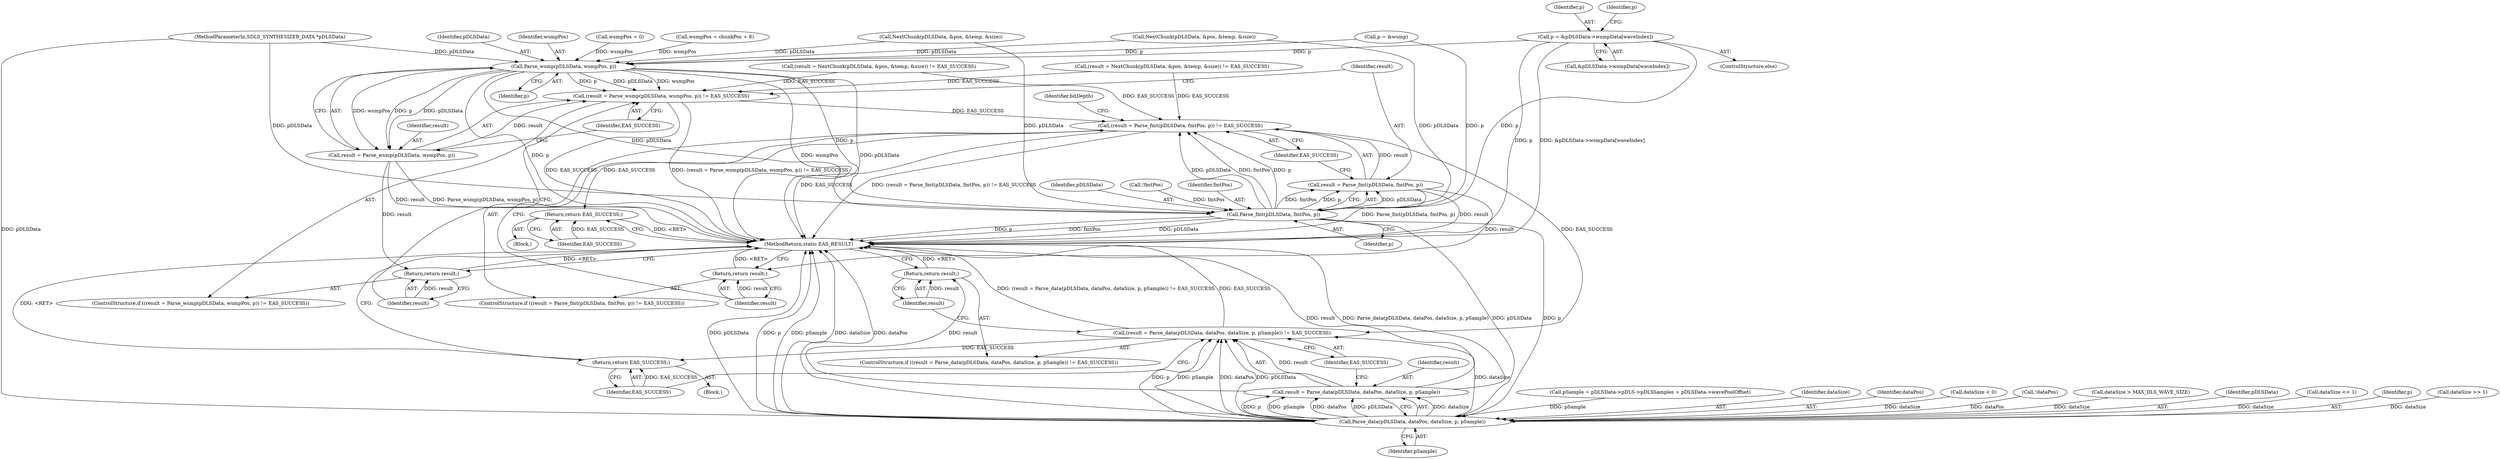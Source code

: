 digraph "0_Android_e999f077f6ef59d20282f1e04786816a31fb8be6@array" {
"1000277" [label="(Call,p = &pDLSData->wsmpData[waveIndex])"];
"1000331" [label="(Call,Parse_wsmp(pDLSData, wsmpPos, p))"];
"1000328" [label="(Call,(result = Parse_wsmp(pDLSData, wsmpPos, p)) != EAS_SUCCESS)"];
"1000339" [label="(Call,(result = Parse_fmt(pDLSData, fmtPos, p)) != EAS_SUCCESS)"];
"1000413" [label="(Return,return EAS_SUCCESS;)"];
"1000468" [label="(Call,(result = Parse_data(pDLSData, dataPos, dataSize, p, pSample)) != EAS_SUCCESS)"];
"1000480" [label="(Return,return EAS_SUCCESS;)"];
"1000329" [label="(Call,result = Parse_wsmp(pDLSData, wsmpPos, p))"];
"1000336" [label="(Return,return result;)"];
"1000342" [label="(Call,Parse_fmt(pDLSData, fmtPos, p))"];
"1000340" [label="(Call,result = Parse_fmt(pDLSData, fmtPos, p))"];
"1000347" [label="(Return,return result;)"];
"1000471" [label="(Call,Parse_data(pDLSData, dataPos, dataSize, p, pSample))"];
"1000469" [label="(Call,result = Parse_data(pDLSData, dataPos, dataSize, p, pSample))"];
"1000478" [label="(Return,return result;)"];
"1000478" [label="(Return,return result;)"];
"1000342" [label="(Call,Parse_fmt(pDLSData, fmtPos, p))"];
"1000415" [label="(Call,pSample = pDLSData->pDLS->pDLSSamples + pDLSData->wavePoolOffset)"];
"1000343" [label="(Identifier,pDLSData)"];
"1000277" [label="(Call,p = &pDLSData->wsmpData[waveIndex])"];
"1000212" [label="(Call,(result = NextChunk(pDLSData, &pos, &temp, &size)) != EAS_SUCCESS)"];
"1000405" [label="(Block,)"];
"1000414" [label="(Identifier,EAS_SUCCESS)"];
"1000311" [label="(Call,!fmtPos)"];
"1000330" [label="(Identifier,result)"];
"1000332" [label="(Identifier,pDLSData)"];
"1000340" [label="(Call,result = Parse_fmt(pDLSData, fmtPos, p))"];
"1000480" [label="(Return,return EAS_SUCCESS;)"];
"1000333" [label="(Identifier,wsmpPos)"];
"1000336" [label="(Return,return result;)"];
"1000276" [label="(ControlStructure,else)"];
"1000344" [label="(Identifier,fmtPos)"];
"1000351" [label="(Identifier,bitDepth)"];
"1000474" [label="(Identifier,dataSize)"];
"1000331" [label="(Call,Parse_wsmp(pDLSData, wsmpPos, p))"];
"1000124" [label="(MethodParameterIn,SDLS_SYNTHESIZER_DATA *pDLSData)"];
"1000327" [label="(ControlStructure,if ((result = Parse_wsmp(pDLSData, wsmpPos, p)) != EAS_SUCCESS))"];
"1000278" [label="(Identifier,p)"];
"1000479" [label="(Identifier,result)"];
"1000347" [label="(Return,return result;)"];
"1000348" [label="(Identifier,result)"];
"1000215" [label="(Call,NextChunk(pDLSData, &pos, &temp, &size))"];
"1000473" [label="(Identifier,dataPos)"];
"1000470" [label="(Identifier,result)"];
"1000482" [label="(MethodReturn,static EAS_RESULT)"];
"1000338" [label="(ControlStructure,if ((result = Parse_fmt(pDLSData, fmtPos, p)) != EAS_SUCCESS))"];
"1000328" [label="(Call,(result = Parse_wsmp(pDLSData, wsmpPos, p)) != EAS_SUCCESS)"];
"1000257" [label="(Call,dataSize < 0)"];
"1000477" [label="(Identifier,EAS_SUCCESS)"];
"1000345" [label="(Identifier,p)"];
"1000467" [label="(ControlStructure,if ((result = Parse_data(pDLSData, dataPos, dataSize, p, pSample)) != EAS_SUCCESS))"];
"1000127" [label="(Block,)"];
"1000468" [label="(Call,(result = Parse_data(pDLSData, dataPos, dataSize, p, pSample)) != EAS_SUCCESS)"];
"1000318" [label="(Call,!dataPos)"];
"1000279" [label="(Call,&pDLSData->wsmpData[waveIndex])"];
"1000260" [label="(Call,dataSize > MAX_DLS_WAVE_SIZE)"];
"1000287" [label="(Identifier,p)"];
"1000481" [label="(Identifier,EAS_SUCCESS)"];
"1000176" [label="(Call,NextChunk(pDLSData, &pos, &temp, &size))"];
"1000272" [label="(Call,p = &wsmp)"];
"1000413" [label="(Return,return EAS_SUCCESS;)"];
"1000134" [label="(Call,wsmpPos = 0)"];
"1000334" [label="(Identifier,p)"];
"1000230" [label="(Call,wsmpPos = chunkPos + 8)"];
"1000472" [label="(Identifier,pDLSData)"];
"1000389" [label="(Call,dataSize << 1)"];
"1000475" [label="(Identifier,p)"];
"1000366" [label="(Call,dataSize >> 1)"];
"1000335" [label="(Identifier,EAS_SUCCESS)"];
"1000471" [label="(Call,Parse_data(pDLSData, dataPos, dataSize, p, pSample))"];
"1000476" [label="(Identifier,pSample)"];
"1000341" [label="(Identifier,result)"];
"1000469" [label="(Call,result = Parse_data(pDLSData, dataPos, dataSize, p, pSample))"];
"1000329" [label="(Call,result = Parse_wsmp(pDLSData, wsmpPos, p))"];
"1000337" [label="(Identifier,result)"];
"1000173" [label="(Call,(result = NextChunk(pDLSData, &pos, &temp, &size)) != EAS_SUCCESS)"];
"1000339" [label="(Call,(result = Parse_fmt(pDLSData, fmtPos, p)) != EAS_SUCCESS)"];
"1000346" [label="(Identifier,EAS_SUCCESS)"];
"1000277" -> "1000276"  [label="AST: "];
"1000277" -> "1000279"  [label="CFG: "];
"1000278" -> "1000277"  [label="AST: "];
"1000279" -> "1000277"  [label="AST: "];
"1000287" -> "1000277"  [label="CFG: "];
"1000277" -> "1000482"  [label="DDG: p"];
"1000277" -> "1000482"  [label="DDG: &pDLSData->wsmpData[waveIndex]"];
"1000277" -> "1000331"  [label="DDG: p"];
"1000277" -> "1000342"  [label="DDG: p"];
"1000331" -> "1000329"  [label="AST: "];
"1000331" -> "1000334"  [label="CFG: "];
"1000332" -> "1000331"  [label="AST: "];
"1000333" -> "1000331"  [label="AST: "];
"1000334" -> "1000331"  [label="AST: "];
"1000329" -> "1000331"  [label="CFG: "];
"1000331" -> "1000482"  [label="DDG: p"];
"1000331" -> "1000482"  [label="DDG: wsmpPos"];
"1000331" -> "1000482"  [label="DDG: pDLSData"];
"1000331" -> "1000328"  [label="DDG: pDLSData"];
"1000331" -> "1000328"  [label="DDG: wsmpPos"];
"1000331" -> "1000328"  [label="DDG: p"];
"1000331" -> "1000329"  [label="DDG: pDLSData"];
"1000331" -> "1000329"  [label="DDG: wsmpPos"];
"1000331" -> "1000329"  [label="DDG: p"];
"1000215" -> "1000331"  [label="DDG: pDLSData"];
"1000176" -> "1000331"  [label="DDG: pDLSData"];
"1000124" -> "1000331"  [label="DDG: pDLSData"];
"1000230" -> "1000331"  [label="DDG: wsmpPos"];
"1000134" -> "1000331"  [label="DDG: wsmpPos"];
"1000272" -> "1000331"  [label="DDG: p"];
"1000331" -> "1000342"  [label="DDG: pDLSData"];
"1000331" -> "1000342"  [label="DDG: p"];
"1000328" -> "1000327"  [label="AST: "];
"1000328" -> "1000335"  [label="CFG: "];
"1000329" -> "1000328"  [label="AST: "];
"1000335" -> "1000328"  [label="AST: "];
"1000337" -> "1000328"  [label="CFG: "];
"1000341" -> "1000328"  [label="CFG: "];
"1000328" -> "1000482"  [label="DDG: (result = Parse_wsmp(pDLSData, wsmpPos, p)) != EAS_SUCCESS"];
"1000328" -> "1000482"  [label="DDG: EAS_SUCCESS"];
"1000329" -> "1000328"  [label="DDG: result"];
"1000212" -> "1000328"  [label="DDG: EAS_SUCCESS"];
"1000173" -> "1000328"  [label="DDG: EAS_SUCCESS"];
"1000328" -> "1000339"  [label="DDG: EAS_SUCCESS"];
"1000339" -> "1000338"  [label="AST: "];
"1000339" -> "1000346"  [label="CFG: "];
"1000340" -> "1000339"  [label="AST: "];
"1000346" -> "1000339"  [label="AST: "];
"1000348" -> "1000339"  [label="CFG: "];
"1000351" -> "1000339"  [label="CFG: "];
"1000339" -> "1000482"  [label="DDG: (result = Parse_fmt(pDLSData, fmtPos, p)) != EAS_SUCCESS"];
"1000339" -> "1000482"  [label="DDG: EAS_SUCCESS"];
"1000340" -> "1000339"  [label="DDG: result"];
"1000342" -> "1000339"  [label="DDG: pDLSData"];
"1000342" -> "1000339"  [label="DDG: fmtPos"];
"1000342" -> "1000339"  [label="DDG: p"];
"1000212" -> "1000339"  [label="DDG: EAS_SUCCESS"];
"1000173" -> "1000339"  [label="DDG: EAS_SUCCESS"];
"1000339" -> "1000413"  [label="DDG: EAS_SUCCESS"];
"1000339" -> "1000468"  [label="DDG: EAS_SUCCESS"];
"1000413" -> "1000405"  [label="AST: "];
"1000413" -> "1000414"  [label="CFG: "];
"1000414" -> "1000413"  [label="AST: "];
"1000482" -> "1000413"  [label="CFG: "];
"1000413" -> "1000482"  [label="DDG: <RET>"];
"1000414" -> "1000413"  [label="DDG: EAS_SUCCESS"];
"1000468" -> "1000467"  [label="AST: "];
"1000468" -> "1000477"  [label="CFG: "];
"1000469" -> "1000468"  [label="AST: "];
"1000477" -> "1000468"  [label="AST: "];
"1000479" -> "1000468"  [label="CFG: "];
"1000481" -> "1000468"  [label="CFG: "];
"1000468" -> "1000482"  [label="DDG: (result = Parse_data(pDLSData, dataPos, dataSize, p, pSample)) != EAS_SUCCESS"];
"1000468" -> "1000482"  [label="DDG: EAS_SUCCESS"];
"1000469" -> "1000468"  [label="DDG: result"];
"1000471" -> "1000468"  [label="DDG: dataSize"];
"1000471" -> "1000468"  [label="DDG: p"];
"1000471" -> "1000468"  [label="DDG: pSample"];
"1000471" -> "1000468"  [label="DDG: dataPos"];
"1000471" -> "1000468"  [label="DDG: pDLSData"];
"1000468" -> "1000480"  [label="DDG: EAS_SUCCESS"];
"1000480" -> "1000127"  [label="AST: "];
"1000480" -> "1000481"  [label="CFG: "];
"1000481" -> "1000480"  [label="AST: "];
"1000482" -> "1000480"  [label="CFG: "];
"1000480" -> "1000482"  [label="DDG: <RET>"];
"1000481" -> "1000480"  [label="DDG: EAS_SUCCESS"];
"1000330" -> "1000329"  [label="AST: "];
"1000335" -> "1000329"  [label="CFG: "];
"1000329" -> "1000482"  [label="DDG: Parse_wsmp(pDLSData, wsmpPos, p)"];
"1000329" -> "1000482"  [label="DDG: result"];
"1000329" -> "1000336"  [label="DDG: result"];
"1000336" -> "1000327"  [label="AST: "];
"1000336" -> "1000337"  [label="CFG: "];
"1000337" -> "1000336"  [label="AST: "];
"1000482" -> "1000336"  [label="CFG: "];
"1000336" -> "1000482"  [label="DDG: <RET>"];
"1000337" -> "1000336"  [label="DDG: result"];
"1000342" -> "1000340"  [label="AST: "];
"1000342" -> "1000345"  [label="CFG: "];
"1000343" -> "1000342"  [label="AST: "];
"1000344" -> "1000342"  [label="AST: "];
"1000345" -> "1000342"  [label="AST: "];
"1000340" -> "1000342"  [label="CFG: "];
"1000342" -> "1000482"  [label="DDG: fmtPos"];
"1000342" -> "1000482"  [label="DDG: pDLSData"];
"1000342" -> "1000482"  [label="DDG: p"];
"1000342" -> "1000340"  [label="DDG: pDLSData"];
"1000342" -> "1000340"  [label="DDG: fmtPos"];
"1000342" -> "1000340"  [label="DDG: p"];
"1000215" -> "1000342"  [label="DDG: pDLSData"];
"1000176" -> "1000342"  [label="DDG: pDLSData"];
"1000124" -> "1000342"  [label="DDG: pDLSData"];
"1000311" -> "1000342"  [label="DDG: fmtPos"];
"1000272" -> "1000342"  [label="DDG: p"];
"1000342" -> "1000471"  [label="DDG: pDLSData"];
"1000342" -> "1000471"  [label="DDG: p"];
"1000341" -> "1000340"  [label="AST: "];
"1000346" -> "1000340"  [label="CFG: "];
"1000340" -> "1000482"  [label="DDG: Parse_fmt(pDLSData, fmtPos, p)"];
"1000340" -> "1000482"  [label="DDG: result"];
"1000340" -> "1000347"  [label="DDG: result"];
"1000347" -> "1000338"  [label="AST: "];
"1000347" -> "1000348"  [label="CFG: "];
"1000348" -> "1000347"  [label="AST: "];
"1000482" -> "1000347"  [label="CFG: "];
"1000347" -> "1000482"  [label="DDG: <RET>"];
"1000348" -> "1000347"  [label="DDG: result"];
"1000471" -> "1000469"  [label="AST: "];
"1000471" -> "1000476"  [label="CFG: "];
"1000472" -> "1000471"  [label="AST: "];
"1000473" -> "1000471"  [label="AST: "];
"1000474" -> "1000471"  [label="AST: "];
"1000475" -> "1000471"  [label="AST: "];
"1000476" -> "1000471"  [label="AST: "];
"1000469" -> "1000471"  [label="CFG: "];
"1000471" -> "1000482"  [label="DDG: pDLSData"];
"1000471" -> "1000482"  [label="DDG: pSample"];
"1000471" -> "1000482"  [label="DDG: dataSize"];
"1000471" -> "1000482"  [label="DDG: p"];
"1000471" -> "1000482"  [label="DDG: dataPos"];
"1000471" -> "1000469"  [label="DDG: dataSize"];
"1000471" -> "1000469"  [label="DDG: p"];
"1000471" -> "1000469"  [label="DDG: pSample"];
"1000471" -> "1000469"  [label="DDG: dataPos"];
"1000471" -> "1000469"  [label="DDG: pDLSData"];
"1000124" -> "1000471"  [label="DDG: pDLSData"];
"1000318" -> "1000471"  [label="DDG: dataPos"];
"1000366" -> "1000471"  [label="DDG: dataSize"];
"1000389" -> "1000471"  [label="DDG: dataSize"];
"1000257" -> "1000471"  [label="DDG: dataSize"];
"1000260" -> "1000471"  [label="DDG: dataSize"];
"1000415" -> "1000471"  [label="DDG: pSample"];
"1000470" -> "1000469"  [label="AST: "];
"1000477" -> "1000469"  [label="CFG: "];
"1000469" -> "1000482"  [label="DDG: Parse_data(pDLSData, dataPos, dataSize, p, pSample)"];
"1000469" -> "1000482"  [label="DDG: result"];
"1000469" -> "1000478"  [label="DDG: result"];
"1000478" -> "1000467"  [label="AST: "];
"1000478" -> "1000479"  [label="CFG: "];
"1000479" -> "1000478"  [label="AST: "];
"1000482" -> "1000478"  [label="CFG: "];
"1000478" -> "1000482"  [label="DDG: <RET>"];
"1000479" -> "1000478"  [label="DDG: result"];
}
